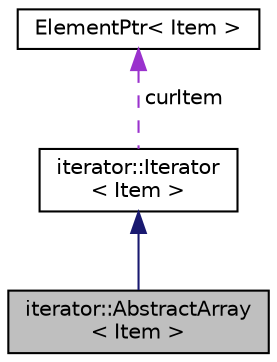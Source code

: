digraph "iterator::AbstractArray&lt; Item &gt;"
{
 // LATEX_PDF_SIZE
  edge [fontname="Helvetica",fontsize="10",labelfontname="Helvetica",labelfontsize="10"];
  node [fontname="Helvetica",fontsize="10",shape=record];
  Node1 [label="iterator::AbstractArray\l\< Item \>",height=0.2,width=0.4,color="black", fillcolor="grey75", style="filled", fontcolor="black",tooltip="抽象配列クラス"];
  Node2 -> Node1 [dir="back",color="midnightblue",fontsize="10",style="solid"];
  Node2 [label="iterator::Iterator\l\< Item \>",height=0.2,width=0.4,color="black", fillcolor="white", style="filled",URL="$classiterator_1_1Iterator.html",tooltip="イテレータの抽象基底クラス"];
  Node3 -> Node2 [dir="back",color="darkorchid3",fontsize="10",style="dashed",label=" curItem" ];
  Node3 [label="ElementPtr\< Item \>",height=0.2,width=0.4,color="black", fillcolor="white", style="filled",URL="$classElementPtr.html",tooltip=" "];
}
